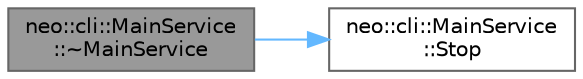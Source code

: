 digraph "neo::cli::MainService::~MainService"
{
 // LATEX_PDF_SIZE
  bgcolor="transparent";
  edge [fontname=Helvetica,fontsize=10,labelfontname=Helvetica,labelfontsize=10];
  node [fontname=Helvetica,fontsize=10,shape=box,height=0.2,width=0.4];
  rankdir="LR";
  Node1 [id="Node000001",label="neo::cli::MainService\l::~MainService",height=0.2,width=0.4,color="gray40", fillcolor="grey60", style="filled", fontcolor="black",tooltip="Destructor."];
  Node1 -> Node2 [id="edge1_Node000001_Node000002",color="steelblue1",style="solid",tooltip=" "];
  Node2 [id="Node000002",label="neo::cli::MainService\l::Stop",height=0.2,width=0.4,color="grey40", fillcolor="white", style="filled",URL="$classneo_1_1cli_1_1_main_service.html#aaff046a5d4f0b6274c6d66fbd868ac4e",tooltip="Stops the service."];
}
